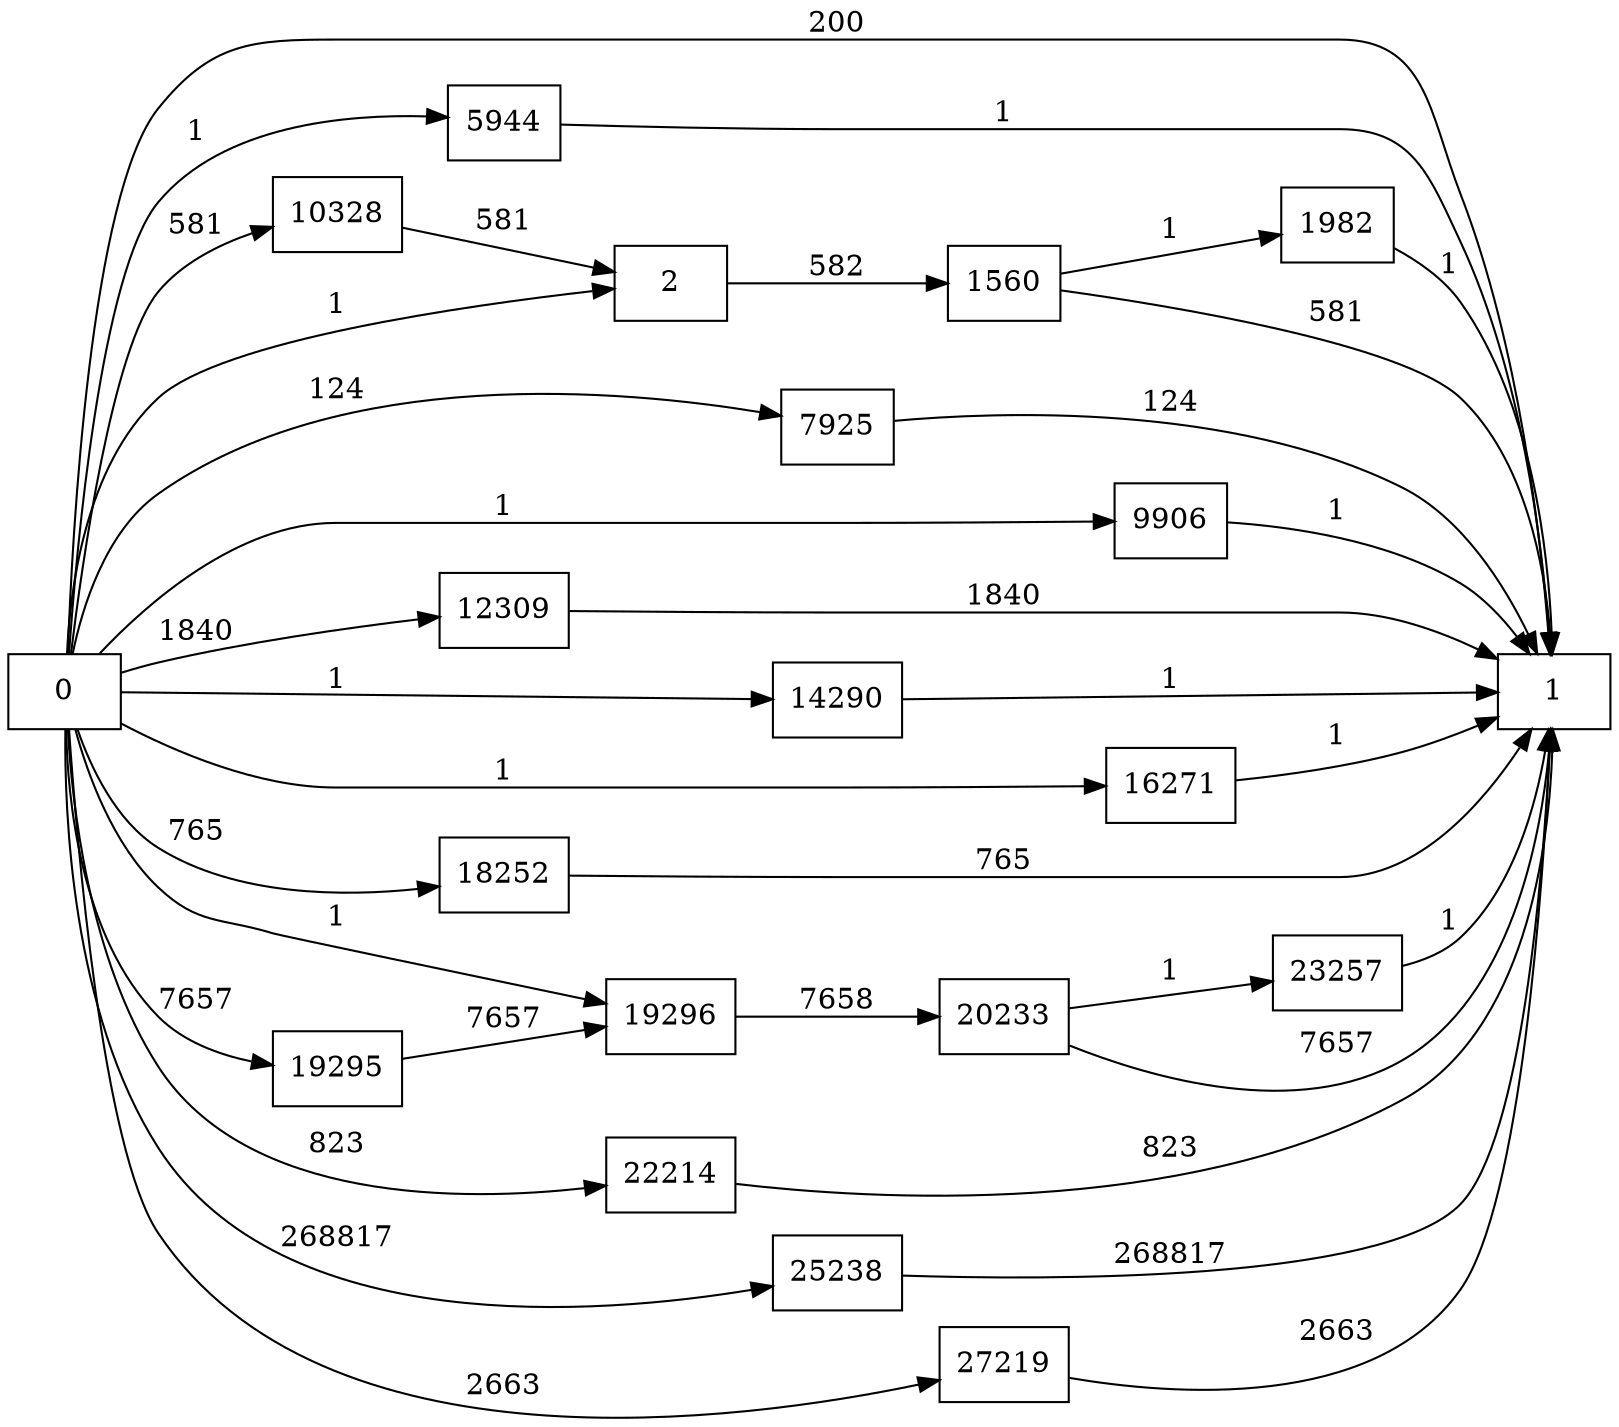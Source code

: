 digraph {
	graph [rankdir=LR]
	node [shape=rectangle]
	2 -> 1560 [label=582]
	1560 -> 1 [label=581]
	1560 -> 1982 [label=1]
	1982 -> 1 [label=1]
	5944 -> 1 [label=1]
	7925 -> 1 [label=124]
	9906 -> 1 [label=1]
	10328 -> 2 [label=581]
	12309 -> 1 [label=1840]
	14290 -> 1 [label=1]
	16271 -> 1 [label=1]
	18252 -> 1 [label=765]
	19295 -> 19296 [label=7657]
	19296 -> 20233 [label=7658]
	20233 -> 1 [label=7657]
	20233 -> 23257 [label=1]
	22214 -> 1 [label=823]
	23257 -> 1 [label=1]
	25238 -> 1 [label=268817]
	27219 -> 1 [label=2663]
	0 -> 2 [label=1]
	0 -> 19296 [label=1]
	0 -> 1 [label=200]
	0 -> 5944 [label=1]
	0 -> 7925 [label=124]
	0 -> 9906 [label=1]
	0 -> 10328 [label=581]
	0 -> 12309 [label=1840]
	0 -> 14290 [label=1]
	0 -> 16271 [label=1]
	0 -> 18252 [label=765]
	0 -> 19295 [label=7657]
	0 -> 22214 [label=823]
	0 -> 25238 [label=268817]
	0 -> 27219 [label=2663]
}
